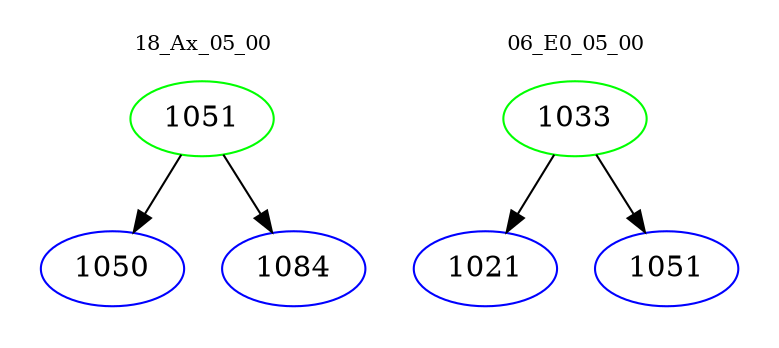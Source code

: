 digraph{
subgraph cluster_0 {
color = white
label = "18_Ax_05_00";
fontsize=10;
T0_1051 [label="1051", color="green"]
T0_1051 -> T0_1050 [color="black"]
T0_1050 [label="1050", color="blue"]
T0_1051 -> T0_1084 [color="black"]
T0_1084 [label="1084", color="blue"]
}
subgraph cluster_1 {
color = white
label = "06_E0_05_00";
fontsize=10;
T1_1033 [label="1033", color="green"]
T1_1033 -> T1_1021 [color="black"]
T1_1021 [label="1021", color="blue"]
T1_1033 -> T1_1051 [color="black"]
T1_1051 [label="1051", color="blue"]
}
}
